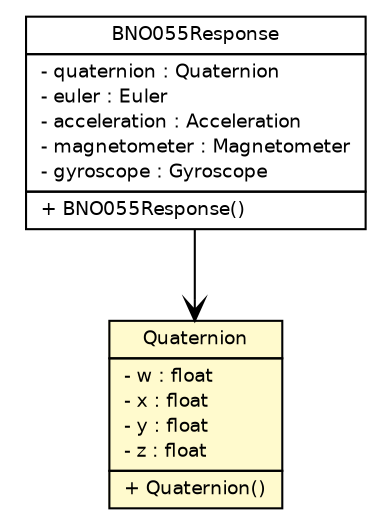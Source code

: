 #!/usr/local/bin/dot
#
# Class diagram 
# Generated by UMLGraph version R5_6-24-gf6e263 (http://www.umlgraph.org/)
#

digraph G {
	edge [fontname="Helvetica",fontsize=10,labelfontname="Helvetica",labelfontsize=10];
	node [fontname="Helvetica",fontsize=10,shape=plaintext];
	nodesep=0.25;
	ranksep=0.5;
	// ev3dev.sensors.arduino.bn055.model.BNO055Response
	c755 [label=<<table title="ev3dev.sensors.arduino.bn055.model.BNO055Response" border="0" cellborder="1" cellspacing="0" cellpadding="2" port="p" href="./BNO055Response.html">
		<tr><td><table border="0" cellspacing="0" cellpadding="1">
<tr><td align="center" balign="center"> BNO055Response </td></tr>
		</table></td></tr>
		<tr><td><table border="0" cellspacing="0" cellpadding="1">
<tr><td align="left" balign="left"> - quaternion : Quaternion </td></tr>
<tr><td align="left" balign="left"> - euler : Euler </td></tr>
<tr><td align="left" balign="left"> - acceleration : Acceleration </td></tr>
<tr><td align="left" balign="left"> - magnetometer : Magnetometer </td></tr>
<tr><td align="left" balign="left"> - gyroscope : Gyroscope </td></tr>
		</table></td></tr>
		<tr><td><table border="0" cellspacing="0" cellpadding="1">
<tr><td align="left" balign="left"> + BNO055Response() </td></tr>
		</table></td></tr>
		</table>>, URL="./BNO055Response.html", fontname="Helvetica", fontcolor="black", fontsize=9.0];
	// ev3dev.sensors.arduino.bn055.model.Quaternion
	c759 [label=<<table title="ev3dev.sensors.arduino.bn055.model.Quaternion" border="0" cellborder="1" cellspacing="0" cellpadding="2" port="p" bgcolor="lemonChiffon" href="./Quaternion.html">
		<tr><td><table border="0" cellspacing="0" cellpadding="1">
<tr><td align="center" balign="center"> Quaternion </td></tr>
		</table></td></tr>
		<tr><td><table border="0" cellspacing="0" cellpadding="1">
<tr><td align="left" balign="left"> - w : float </td></tr>
<tr><td align="left" balign="left"> - x : float </td></tr>
<tr><td align="left" balign="left"> - y : float </td></tr>
<tr><td align="left" balign="left"> - z : float </td></tr>
		</table></td></tr>
		<tr><td><table border="0" cellspacing="0" cellpadding="1">
<tr><td align="left" balign="left"> + Quaternion() </td></tr>
		</table></td></tr>
		</table>>, URL="./Quaternion.html", fontname="Helvetica", fontcolor="black", fontsize=9.0];
	// ev3dev.sensors.arduino.bn055.model.BNO055Response NAVASSOC ev3dev.sensors.arduino.bn055.model.Quaternion
	c755:p -> c759:p [taillabel="", label="", headlabel="", fontname="Helvetica", fontcolor="black", fontsize=10.0, color="black", arrowhead=open];
}

